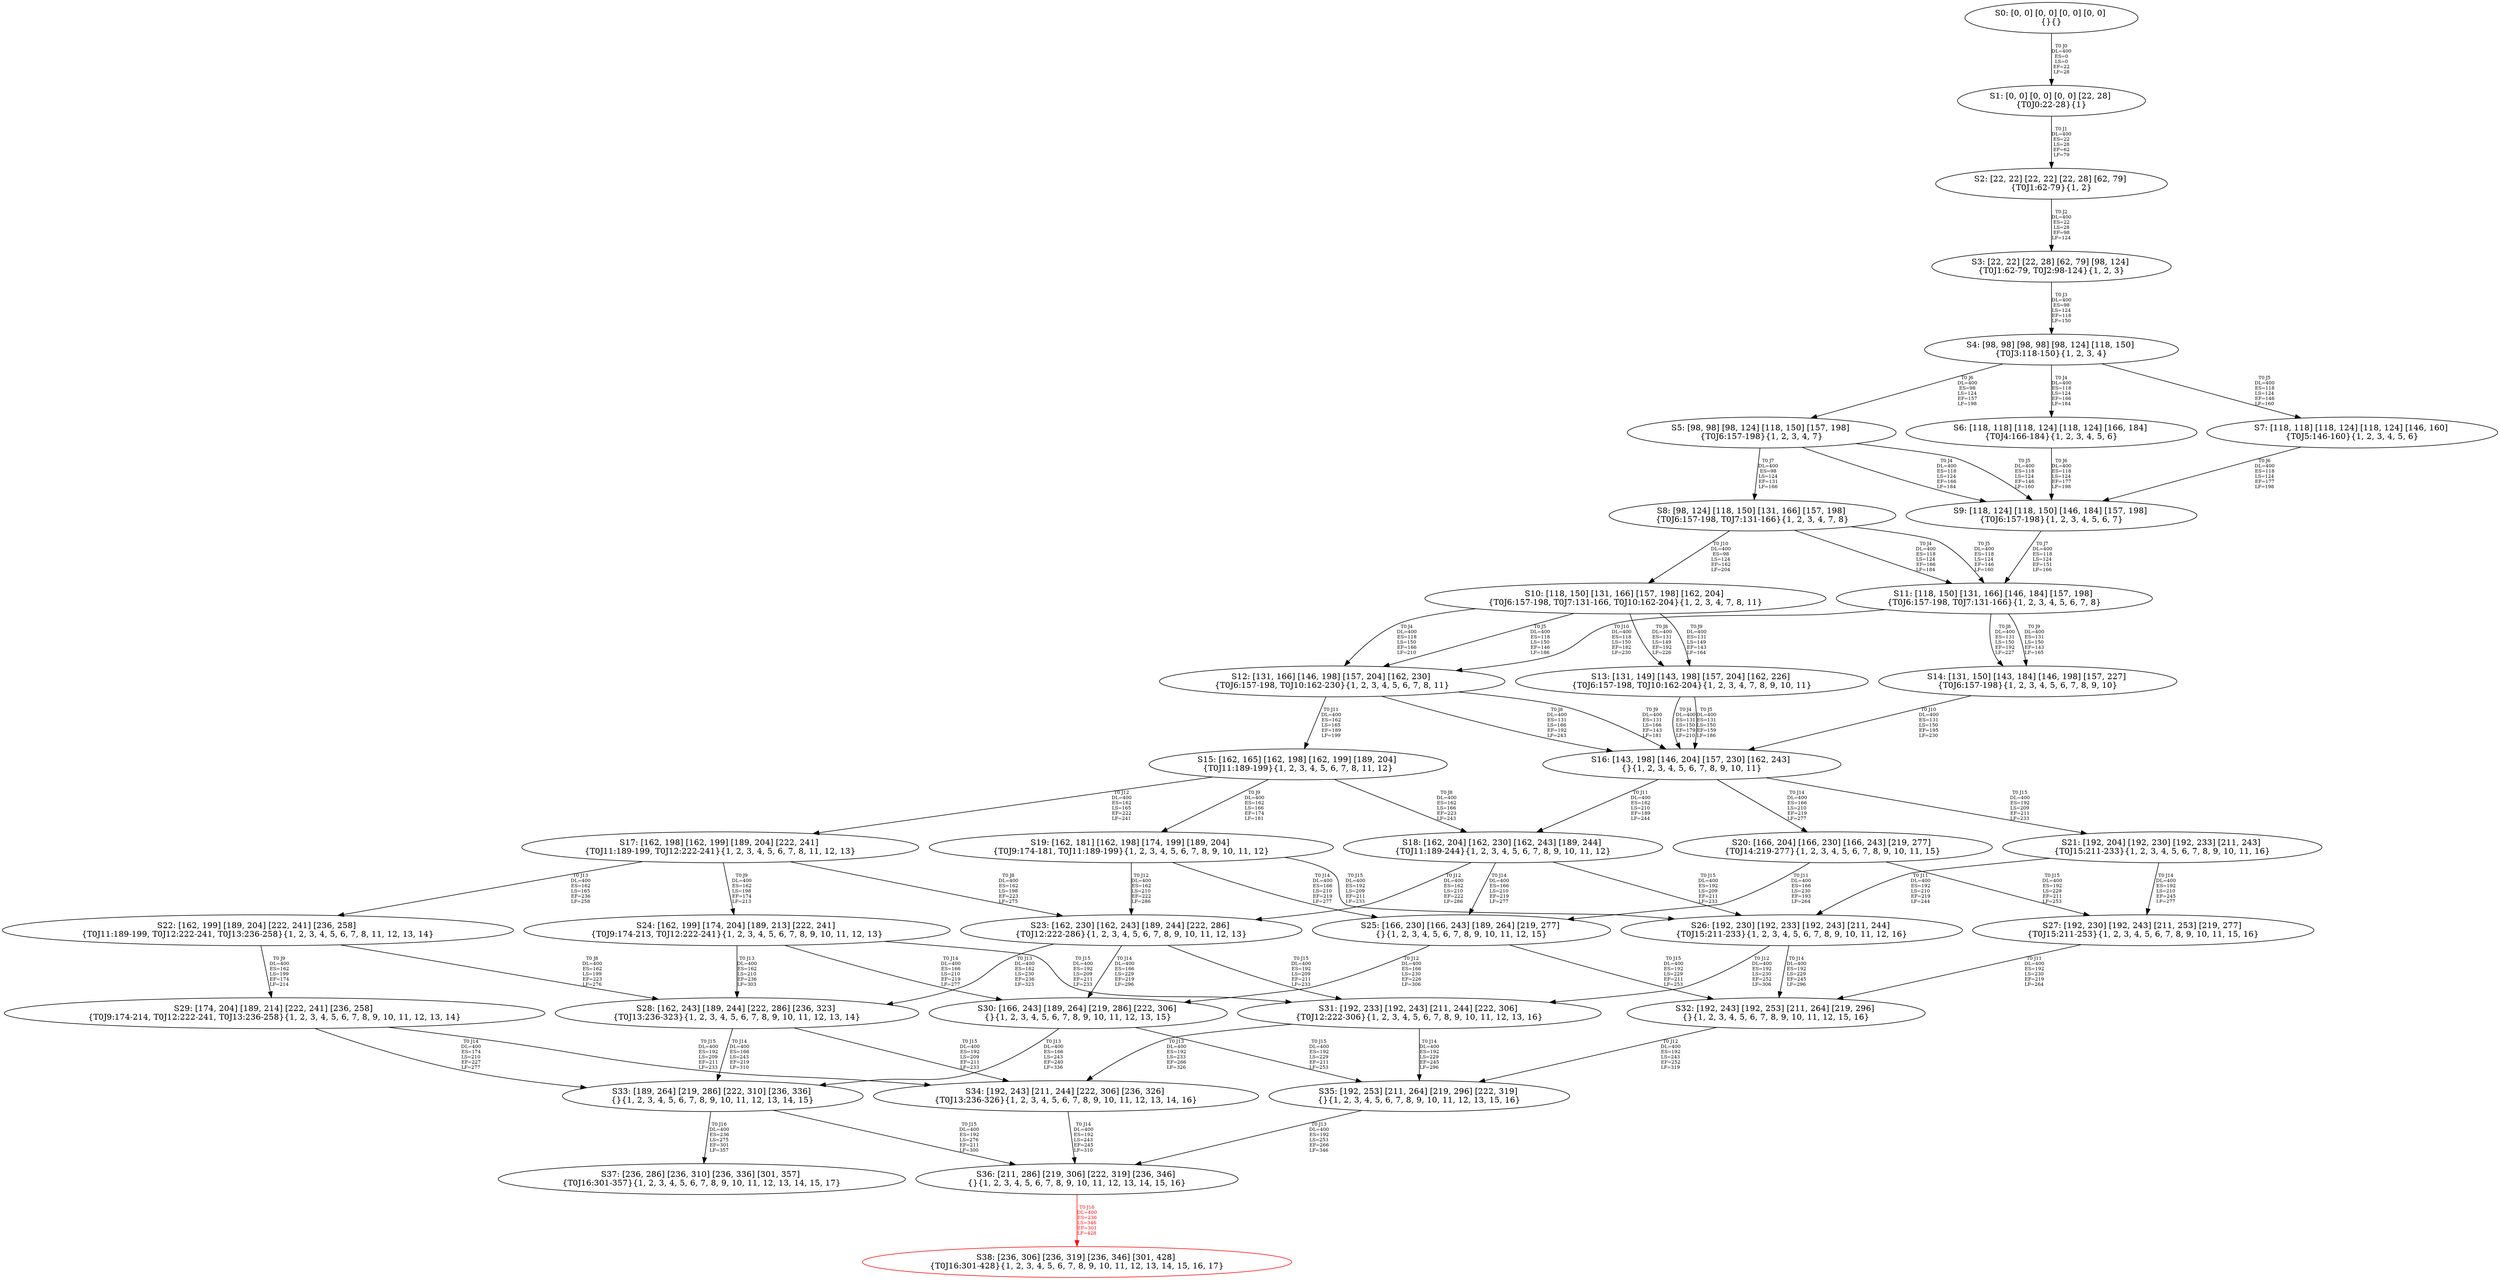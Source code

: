 digraph {
	S0[label="S0: [0, 0] [0, 0] [0, 0] [0, 0] \n{}{}"];
	S1[label="S1: [0, 0] [0, 0] [0, 0] [22, 28] \n{T0J0:22-28}{1}"];
	S2[label="S2: [22, 22] [22, 22] [22, 28] [62, 79] \n{T0J1:62-79}{1, 2}"];
	S3[label="S3: [22, 22] [22, 28] [62, 79] [98, 124] \n{T0J1:62-79, T0J2:98-124}{1, 2, 3}"];
	S4[label="S4: [98, 98] [98, 98] [98, 124] [118, 150] \n{T0J3:118-150}{1, 2, 3, 4}"];
	S5[label="S5: [98, 98] [98, 124] [118, 150] [157, 198] \n{T0J6:157-198}{1, 2, 3, 4, 7}"];
	S6[label="S6: [118, 118] [118, 124] [118, 124] [166, 184] \n{T0J4:166-184}{1, 2, 3, 4, 5, 6}"];
	S7[label="S7: [118, 118] [118, 124] [118, 124] [146, 160] \n{T0J5:146-160}{1, 2, 3, 4, 5, 6}"];
	S8[label="S8: [98, 124] [118, 150] [131, 166] [157, 198] \n{T0J6:157-198, T0J7:131-166}{1, 2, 3, 4, 7, 8}"];
	S9[label="S9: [118, 124] [118, 150] [146, 184] [157, 198] \n{T0J6:157-198}{1, 2, 3, 4, 5, 6, 7}"];
	S10[label="S10: [118, 150] [131, 166] [157, 198] [162, 204] \n{T0J6:157-198, T0J7:131-166, T0J10:162-204}{1, 2, 3, 4, 7, 8, 11}"];
	S11[label="S11: [118, 150] [131, 166] [146, 184] [157, 198] \n{T0J6:157-198, T0J7:131-166}{1, 2, 3, 4, 5, 6, 7, 8}"];
	S12[label="S12: [131, 166] [146, 198] [157, 204] [162, 230] \n{T0J6:157-198, T0J10:162-230}{1, 2, 3, 4, 5, 6, 7, 8, 11}"];
	S13[label="S13: [131, 149] [143, 198] [157, 204] [162, 226] \n{T0J6:157-198, T0J10:162-204}{1, 2, 3, 4, 7, 8, 9, 10, 11}"];
	S14[label="S14: [131, 150] [143, 184] [146, 198] [157, 227] \n{T0J6:157-198}{1, 2, 3, 4, 5, 6, 7, 8, 9, 10}"];
	S15[label="S15: [162, 165] [162, 198] [162, 199] [189, 204] \n{T0J11:189-199}{1, 2, 3, 4, 5, 6, 7, 8, 11, 12}"];
	S16[label="S16: [143, 198] [146, 204] [157, 230] [162, 243] \n{}{1, 2, 3, 4, 5, 6, 7, 8, 9, 10, 11}"];
	S17[label="S17: [162, 198] [162, 199] [189, 204] [222, 241] \n{T0J11:189-199, T0J12:222-241}{1, 2, 3, 4, 5, 6, 7, 8, 11, 12, 13}"];
	S18[label="S18: [162, 204] [162, 230] [162, 243] [189, 244] \n{T0J11:189-244}{1, 2, 3, 4, 5, 6, 7, 8, 9, 10, 11, 12}"];
	S19[label="S19: [162, 181] [162, 198] [174, 199] [189, 204] \n{T0J9:174-181, T0J11:189-199}{1, 2, 3, 4, 5, 6, 7, 8, 9, 10, 11, 12}"];
	S20[label="S20: [166, 204] [166, 230] [166, 243] [219, 277] \n{T0J14:219-277}{1, 2, 3, 4, 5, 6, 7, 8, 9, 10, 11, 15}"];
	S21[label="S21: [192, 204] [192, 230] [192, 233] [211, 243] \n{T0J15:211-233}{1, 2, 3, 4, 5, 6, 7, 8, 9, 10, 11, 16}"];
	S22[label="S22: [162, 199] [189, 204] [222, 241] [236, 258] \n{T0J11:189-199, T0J12:222-241, T0J13:236-258}{1, 2, 3, 4, 5, 6, 7, 8, 11, 12, 13, 14}"];
	S23[label="S23: [162, 230] [162, 243] [189, 244] [222, 286] \n{T0J12:222-286}{1, 2, 3, 4, 5, 6, 7, 8, 9, 10, 11, 12, 13}"];
	S24[label="S24: [162, 199] [174, 204] [189, 213] [222, 241] \n{T0J9:174-213, T0J12:222-241}{1, 2, 3, 4, 5, 6, 7, 8, 9, 10, 11, 12, 13}"];
	S25[label="S25: [166, 230] [166, 243] [189, 264] [219, 277] \n{}{1, 2, 3, 4, 5, 6, 7, 8, 9, 10, 11, 12, 15}"];
	S26[label="S26: [192, 230] [192, 233] [192, 243] [211, 244] \n{T0J15:211-233}{1, 2, 3, 4, 5, 6, 7, 8, 9, 10, 11, 12, 16}"];
	S27[label="S27: [192, 230] [192, 243] [211, 253] [219, 277] \n{T0J15:211-253}{1, 2, 3, 4, 5, 6, 7, 8, 9, 10, 11, 15, 16}"];
	S28[label="S28: [162, 243] [189, 244] [222, 286] [236, 323] \n{T0J13:236-323}{1, 2, 3, 4, 5, 6, 7, 8, 9, 10, 11, 12, 13, 14}"];
	S29[label="S29: [174, 204] [189, 214] [222, 241] [236, 258] \n{T0J9:174-214, T0J12:222-241, T0J13:236-258}{1, 2, 3, 4, 5, 6, 7, 8, 9, 10, 11, 12, 13, 14}"];
	S30[label="S30: [166, 243] [189, 264] [219, 286] [222, 306] \n{}{1, 2, 3, 4, 5, 6, 7, 8, 9, 10, 11, 12, 13, 15}"];
	S31[label="S31: [192, 233] [192, 243] [211, 244] [222, 306] \n{T0J12:222-306}{1, 2, 3, 4, 5, 6, 7, 8, 9, 10, 11, 12, 13, 16}"];
	S32[label="S32: [192, 243] [192, 253] [211, 264] [219, 296] \n{}{1, 2, 3, 4, 5, 6, 7, 8, 9, 10, 11, 12, 15, 16}"];
	S33[label="S33: [189, 264] [219, 286] [222, 310] [236, 336] \n{}{1, 2, 3, 4, 5, 6, 7, 8, 9, 10, 11, 12, 13, 14, 15}"];
	S34[label="S34: [192, 243] [211, 244] [222, 306] [236, 326] \n{T0J13:236-326}{1, 2, 3, 4, 5, 6, 7, 8, 9, 10, 11, 12, 13, 14, 16}"];
	S35[label="S35: [192, 253] [211, 264] [219, 296] [222, 319] \n{}{1, 2, 3, 4, 5, 6, 7, 8, 9, 10, 11, 12, 13, 15, 16}"];
	S36[label="S36: [211, 286] [219, 306] [222, 319] [236, 346] \n{}{1, 2, 3, 4, 5, 6, 7, 8, 9, 10, 11, 12, 13, 14, 15, 16}"];
	S37[label="S37: [236, 286] [236, 310] [236, 336] [301, 357] \n{T0J16:301-357}{1, 2, 3, 4, 5, 6, 7, 8, 9, 10, 11, 12, 13, 14, 15, 17}"];
	S38[label="S38: [236, 306] [236, 319] [236, 346] [301, 428] \n{T0J16:301-428}{1, 2, 3, 4, 5, 6, 7, 8, 9, 10, 11, 12, 13, 14, 15, 16, 17}"];
	S0 -> S1[label="T0 J0\nDL=400\nES=0\nLS=0\nEF=22\nLF=28",fontsize=8];
	S1 -> S2[label="T0 J1\nDL=400\nES=22\nLS=28\nEF=62\nLF=79",fontsize=8];
	S2 -> S3[label="T0 J2\nDL=400\nES=22\nLS=28\nEF=98\nLF=124",fontsize=8];
	S3 -> S4[label="T0 J3\nDL=400\nES=98\nLS=124\nEF=118\nLF=150",fontsize=8];
	S4 -> S6[label="T0 J4\nDL=400\nES=118\nLS=124\nEF=166\nLF=184",fontsize=8];
	S4 -> S7[label="T0 J5\nDL=400\nES=118\nLS=124\nEF=146\nLF=160",fontsize=8];
	S4 -> S5[label="T0 J6\nDL=400\nES=98\nLS=124\nEF=157\nLF=198",fontsize=8];
	S5 -> S9[label="T0 J4\nDL=400\nES=118\nLS=124\nEF=166\nLF=184",fontsize=8];
	S5 -> S9[label="T0 J5\nDL=400\nES=118\nLS=124\nEF=146\nLF=160",fontsize=8];
	S5 -> S8[label="T0 J7\nDL=400\nES=98\nLS=124\nEF=131\nLF=166",fontsize=8];
	S6 -> S9[label="T0 J6\nDL=400\nES=118\nLS=124\nEF=177\nLF=198",fontsize=8];
	S7 -> S9[label="T0 J6\nDL=400\nES=118\nLS=124\nEF=177\nLF=198",fontsize=8];
	S8 -> S11[label="T0 J4\nDL=400\nES=118\nLS=124\nEF=166\nLF=184",fontsize=8];
	S8 -> S11[label="T0 J5\nDL=400\nES=118\nLS=124\nEF=146\nLF=160",fontsize=8];
	S8 -> S10[label="T0 J10\nDL=400\nES=98\nLS=124\nEF=162\nLF=204",fontsize=8];
	S9 -> S11[label="T0 J7\nDL=400\nES=118\nLS=124\nEF=151\nLF=166",fontsize=8];
	S10 -> S12[label="T0 J4\nDL=400\nES=118\nLS=150\nEF=166\nLF=210",fontsize=8];
	S10 -> S12[label="T0 J5\nDL=400\nES=118\nLS=150\nEF=146\nLF=186",fontsize=8];
	S10 -> S13[label="T0 J8\nDL=400\nES=131\nLS=149\nEF=192\nLF=226",fontsize=8];
	S10 -> S13[label="T0 J9\nDL=400\nES=131\nLS=149\nEF=143\nLF=164",fontsize=8];
	S11 -> S14[label="T0 J8\nDL=400\nES=131\nLS=150\nEF=192\nLF=227",fontsize=8];
	S11 -> S14[label="T0 J9\nDL=400\nES=131\nLS=150\nEF=143\nLF=165",fontsize=8];
	S11 -> S12[label="T0 J10\nDL=400\nES=118\nLS=150\nEF=182\nLF=230",fontsize=8];
	S12 -> S16[label="T0 J8\nDL=400\nES=131\nLS=166\nEF=192\nLF=243",fontsize=8];
	S12 -> S16[label="T0 J9\nDL=400\nES=131\nLS=166\nEF=143\nLF=181",fontsize=8];
	S12 -> S15[label="T0 J11\nDL=400\nES=162\nLS=165\nEF=189\nLF=199",fontsize=8];
	S13 -> S16[label="T0 J4\nDL=400\nES=131\nLS=150\nEF=179\nLF=210",fontsize=8];
	S13 -> S16[label="T0 J5\nDL=400\nES=131\nLS=150\nEF=159\nLF=186",fontsize=8];
	S14 -> S16[label="T0 J10\nDL=400\nES=131\nLS=150\nEF=195\nLF=230",fontsize=8];
	S15 -> S18[label="T0 J8\nDL=400\nES=162\nLS=166\nEF=223\nLF=243",fontsize=8];
	S15 -> S19[label="T0 J9\nDL=400\nES=162\nLS=166\nEF=174\nLF=181",fontsize=8];
	S15 -> S17[label="T0 J12\nDL=400\nES=162\nLS=165\nEF=222\nLF=241",fontsize=8];
	S16 -> S18[label="T0 J11\nDL=400\nES=162\nLS=210\nEF=189\nLF=244",fontsize=8];
	S16 -> S20[label="T0 J14\nDL=400\nES=166\nLS=210\nEF=219\nLF=277",fontsize=8];
	S16 -> S21[label="T0 J15\nDL=400\nES=192\nLS=209\nEF=211\nLF=233",fontsize=8];
	S17 -> S23[label="T0 J8\nDL=400\nES=162\nLS=198\nEF=223\nLF=275",fontsize=8];
	S17 -> S24[label="T0 J9\nDL=400\nES=162\nLS=198\nEF=174\nLF=213",fontsize=8];
	S17 -> S22[label="T0 J13\nDL=400\nES=162\nLS=165\nEF=236\nLF=258",fontsize=8];
	S18 -> S23[label="T0 J12\nDL=400\nES=162\nLS=210\nEF=222\nLF=286",fontsize=8];
	S18 -> S25[label="T0 J14\nDL=400\nES=166\nLS=210\nEF=219\nLF=277",fontsize=8];
	S18 -> S26[label="T0 J15\nDL=400\nES=192\nLS=209\nEF=211\nLF=233",fontsize=8];
	S19 -> S23[label="T0 J12\nDL=400\nES=162\nLS=210\nEF=222\nLF=286",fontsize=8];
	S19 -> S25[label="T0 J14\nDL=400\nES=166\nLS=210\nEF=219\nLF=277",fontsize=8];
	S19 -> S26[label="T0 J15\nDL=400\nES=192\nLS=209\nEF=211\nLF=233",fontsize=8];
	S20 -> S25[label="T0 J11\nDL=400\nES=166\nLS=230\nEF=193\nLF=264",fontsize=8];
	S20 -> S27[label="T0 J15\nDL=400\nES=192\nLS=229\nEF=211\nLF=253",fontsize=8];
	S21 -> S26[label="T0 J11\nDL=400\nES=192\nLS=210\nEF=219\nLF=244",fontsize=8];
	S21 -> S27[label="T0 J14\nDL=400\nES=192\nLS=210\nEF=245\nLF=277",fontsize=8];
	S22 -> S28[label="T0 J8\nDL=400\nES=162\nLS=199\nEF=223\nLF=276",fontsize=8];
	S22 -> S29[label="T0 J9\nDL=400\nES=162\nLS=199\nEF=174\nLF=214",fontsize=8];
	S23 -> S28[label="T0 J13\nDL=400\nES=162\nLS=230\nEF=236\nLF=323",fontsize=8];
	S23 -> S30[label="T0 J14\nDL=400\nES=166\nLS=229\nEF=219\nLF=296",fontsize=8];
	S23 -> S31[label="T0 J15\nDL=400\nES=192\nLS=209\nEF=211\nLF=233",fontsize=8];
	S24 -> S28[label="T0 J13\nDL=400\nES=162\nLS=210\nEF=236\nLF=303",fontsize=8];
	S24 -> S30[label="T0 J14\nDL=400\nES=166\nLS=210\nEF=219\nLF=277",fontsize=8];
	S24 -> S31[label="T0 J15\nDL=400\nES=192\nLS=209\nEF=211\nLF=233",fontsize=8];
	S25 -> S30[label="T0 J12\nDL=400\nES=166\nLS=230\nEF=226\nLF=306",fontsize=8];
	S25 -> S32[label="T0 J15\nDL=400\nES=192\nLS=229\nEF=211\nLF=253",fontsize=8];
	S26 -> S31[label="T0 J12\nDL=400\nES=192\nLS=230\nEF=252\nLF=306",fontsize=8];
	S26 -> S32[label="T0 J14\nDL=400\nES=192\nLS=229\nEF=245\nLF=296",fontsize=8];
	S27 -> S32[label="T0 J11\nDL=400\nES=192\nLS=230\nEF=219\nLF=264",fontsize=8];
	S28 -> S33[label="T0 J14\nDL=400\nES=166\nLS=243\nEF=219\nLF=310",fontsize=8];
	S28 -> S34[label="T0 J15\nDL=400\nES=192\nLS=209\nEF=211\nLF=233",fontsize=8];
	S29 -> S33[label="T0 J14\nDL=400\nES=174\nLS=210\nEF=227\nLF=277",fontsize=8];
	S29 -> S34[label="T0 J15\nDL=400\nES=192\nLS=209\nEF=211\nLF=233",fontsize=8];
	S30 -> S33[label="T0 J13\nDL=400\nES=166\nLS=243\nEF=240\nLF=336",fontsize=8];
	S30 -> S35[label="T0 J15\nDL=400\nES=192\nLS=229\nEF=211\nLF=253",fontsize=8];
	S31 -> S34[label="T0 J13\nDL=400\nES=192\nLS=233\nEF=266\nLF=326",fontsize=8];
	S31 -> S35[label="T0 J14\nDL=400\nES=192\nLS=229\nEF=245\nLF=296",fontsize=8];
	S32 -> S35[label="T0 J12\nDL=400\nES=192\nLS=243\nEF=252\nLF=319",fontsize=8];
	S33 -> S36[label="T0 J15\nDL=400\nES=192\nLS=276\nEF=211\nLF=300",fontsize=8];
	S33 -> S37[label="T0 J16\nDL=400\nES=236\nLS=275\nEF=301\nLF=357",fontsize=8];
	S34 -> S36[label="T0 J14\nDL=400\nES=192\nLS=243\nEF=245\nLF=310",fontsize=8];
	S35 -> S36[label="T0 J13\nDL=400\nES=192\nLS=253\nEF=266\nLF=346",fontsize=8];
	S36 -> S38[label="T0 J16\nDL=400\nES=236\nLS=346\nEF=301\nLF=428",color=Red,fontcolor=Red,fontsize=8];
S38[color=Red];
}
